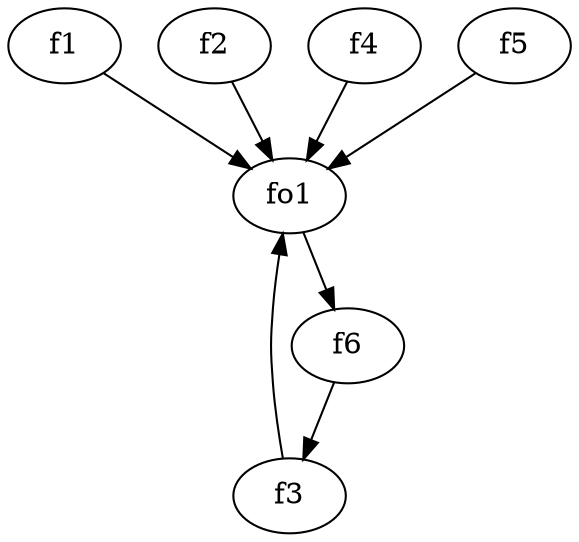 strict digraph  {
f1;
f2;
f3;
f4;
f5;
f6;
fo1;
f1 -> fo1  [weight=2];
f2 -> fo1  [weight=2];
f3 -> fo1  [weight=2];
f4 -> fo1  [weight=2];
f5 -> fo1  [weight=2];
f6 -> f3  [weight=2];
fo1 -> f6  [weight=2];
}
